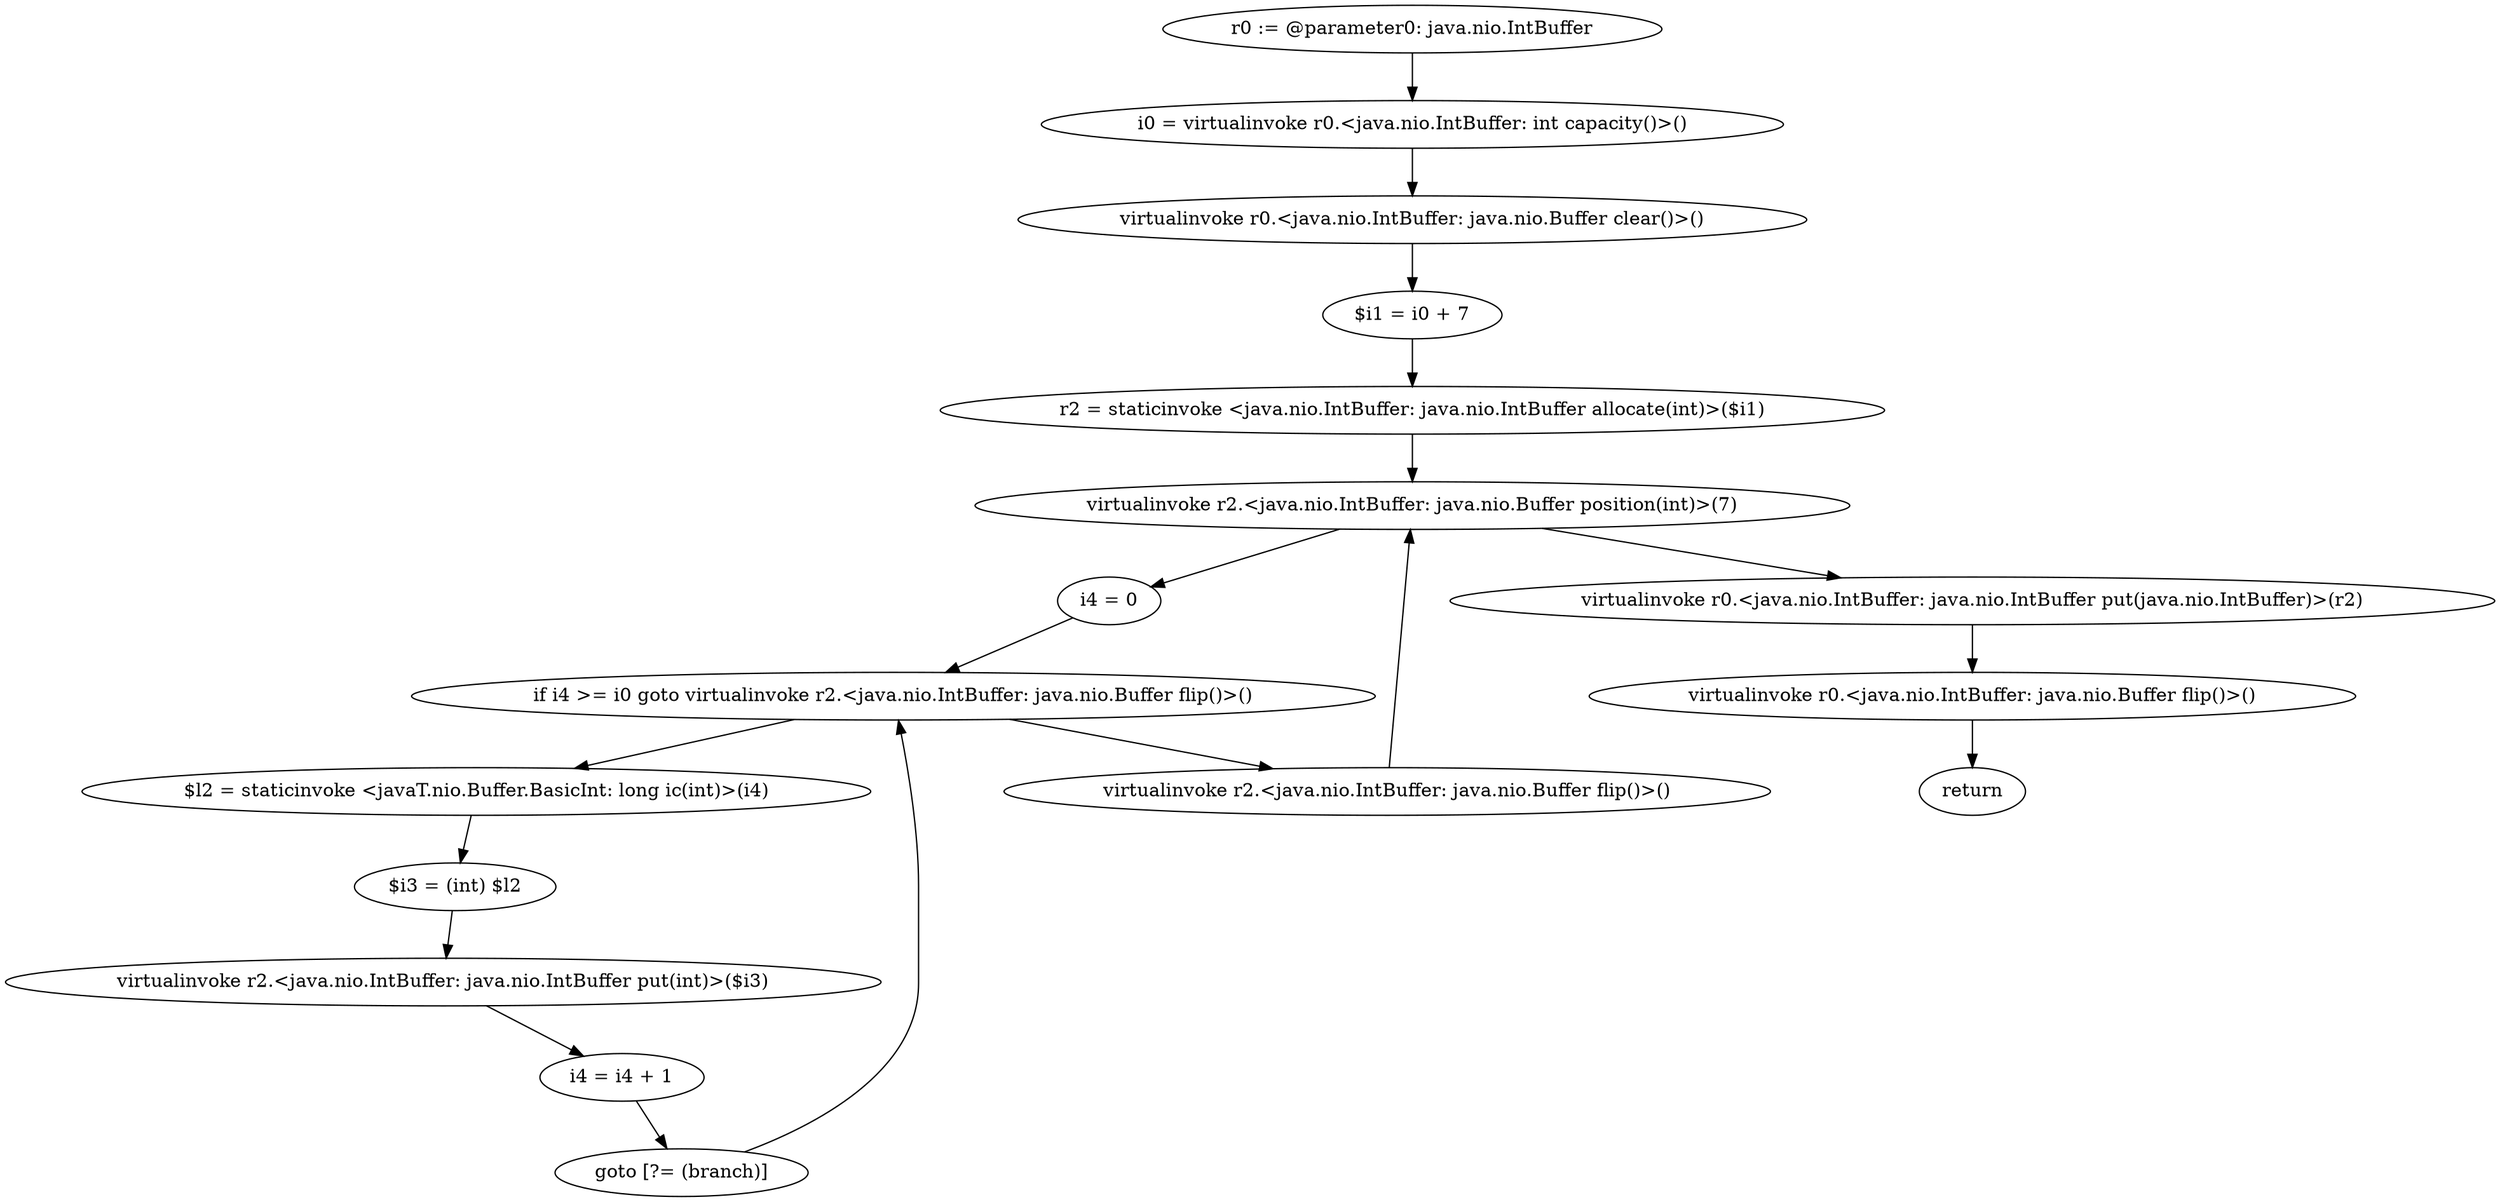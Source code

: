digraph "unitGraph" {
    "r0 := @parameter0: java.nio.IntBuffer"
    "i0 = virtualinvoke r0.<java.nio.IntBuffer: int capacity()>()"
    "virtualinvoke r0.<java.nio.IntBuffer: java.nio.Buffer clear()>()"
    "$i1 = i0 + 7"
    "r2 = staticinvoke <java.nio.IntBuffer: java.nio.IntBuffer allocate(int)>($i1)"
    "virtualinvoke r2.<java.nio.IntBuffer: java.nio.Buffer position(int)>(7)"
    "i4 = 0"
    "if i4 >= i0 goto virtualinvoke r2.<java.nio.IntBuffer: java.nio.Buffer flip()>()"
    "$l2 = staticinvoke <javaT.nio.Buffer.BasicInt: long ic(int)>(i4)"
    "$i3 = (int) $l2"
    "virtualinvoke r2.<java.nio.IntBuffer: java.nio.IntBuffer put(int)>($i3)"
    "i4 = i4 + 1"
    "goto [?= (branch)]"
    "virtualinvoke r2.<java.nio.IntBuffer: java.nio.Buffer flip()>()"
    "virtualinvoke r0.<java.nio.IntBuffer: java.nio.IntBuffer put(java.nio.IntBuffer)>(r2)"
    "virtualinvoke r0.<java.nio.IntBuffer: java.nio.Buffer flip()>()"
    "return"
    "r0 := @parameter0: java.nio.IntBuffer"->"i0 = virtualinvoke r0.<java.nio.IntBuffer: int capacity()>()";
    "i0 = virtualinvoke r0.<java.nio.IntBuffer: int capacity()>()"->"virtualinvoke r0.<java.nio.IntBuffer: java.nio.Buffer clear()>()";
    "virtualinvoke r0.<java.nio.IntBuffer: java.nio.Buffer clear()>()"->"$i1 = i0 + 7";
    "$i1 = i0 + 7"->"r2 = staticinvoke <java.nio.IntBuffer: java.nio.IntBuffer allocate(int)>($i1)";
    "r2 = staticinvoke <java.nio.IntBuffer: java.nio.IntBuffer allocate(int)>($i1)"->"virtualinvoke r2.<java.nio.IntBuffer: java.nio.Buffer position(int)>(7)";
    "virtualinvoke r2.<java.nio.IntBuffer: java.nio.Buffer position(int)>(7)"->"i4 = 0";
    "i4 = 0"->"if i4 >= i0 goto virtualinvoke r2.<java.nio.IntBuffer: java.nio.Buffer flip()>()";
    "if i4 >= i0 goto virtualinvoke r2.<java.nio.IntBuffer: java.nio.Buffer flip()>()"->"$l2 = staticinvoke <javaT.nio.Buffer.BasicInt: long ic(int)>(i4)";
    "if i4 >= i0 goto virtualinvoke r2.<java.nio.IntBuffer: java.nio.Buffer flip()>()"->"virtualinvoke r2.<java.nio.IntBuffer: java.nio.Buffer flip()>()";
    "$l2 = staticinvoke <javaT.nio.Buffer.BasicInt: long ic(int)>(i4)"->"$i3 = (int) $l2";
    "$i3 = (int) $l2"->"virtualinvoke r2.<java.nio.IntBuffer: java.nio.IntBuffer put(int)>($i3)";
    "virtualinvoke r2.<java.nio.IntBuffer: java.nio.IntBuffer put(int)>($i3)"->"i4 = i4 + 1";
    "i4 = i4 + 1"->"goto [?= (branch)]";
    "goto [?= (branch)]"->"if i4 >= i0 goto virtualinvoke r2.<java.nio.IntBuffer: java.nio.Buffer flip()>()";
    "virtualinvoke r2.<java.nio.IntBuffer: java.nio.Buffer flip()>()"->"virtualinvoke r2.<java.nio.IntBuffer: java.nio.Buffer position(int)>(7)";
    "virtualinvoke r2.<java.nio.IntBuffer: java.nio.Buffer position(int)>(7)"->"virtualinvoke r0.<java.nio.IntBuffer: java.nio.IntBuffer put(java.nio.IntBuffer)>(r2)";
    "virtualinvoke r0.<java.nio.IntBuffer: java.nio.IntBuffer put(java.nio.IntBuffer)>(r2)"->"virtualinvoke r0.<java.nio.IntBuffer: java.nio.Buffer flip()>()";
    "virtualinvoke r0.<java.nio.IntBuffer: java.nio.Buffer flip()>()"->"return";
}
